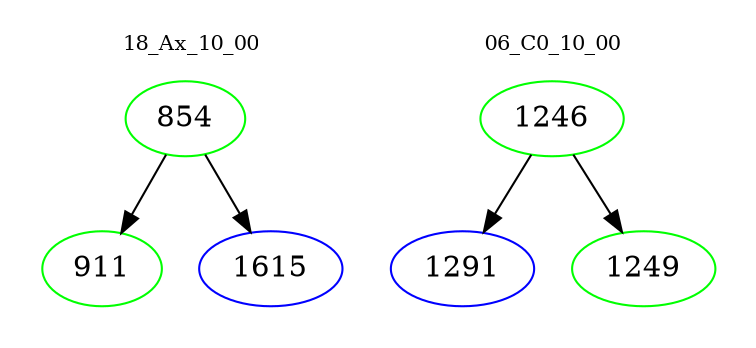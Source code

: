 digraph{
subgraph cluster_0 {
color = white
label = "18_Ax_10_00";
fontsize=10;
T0_854 [label="854", color="green"]
T0_854 -> T0_911 [color="black"]
T0_911 [label="911", color="green"]
T0_854 -> T0_1615 [color="black"]
T0_1615 [label="1615", color="blue"]
}
subgraph cluster_1 {
color = white
label = "06_C0_10_00";
fontsize=10;
T1_1246 [label="1246", color="green"]
T1_1246 -> T1_1291 [color="black"]
T1_1291 [label="1291", color="blue"]
T1_1246 -> T1_1249 [color="black"]
T1_1249 [label="1249", color="green"]
}
}
